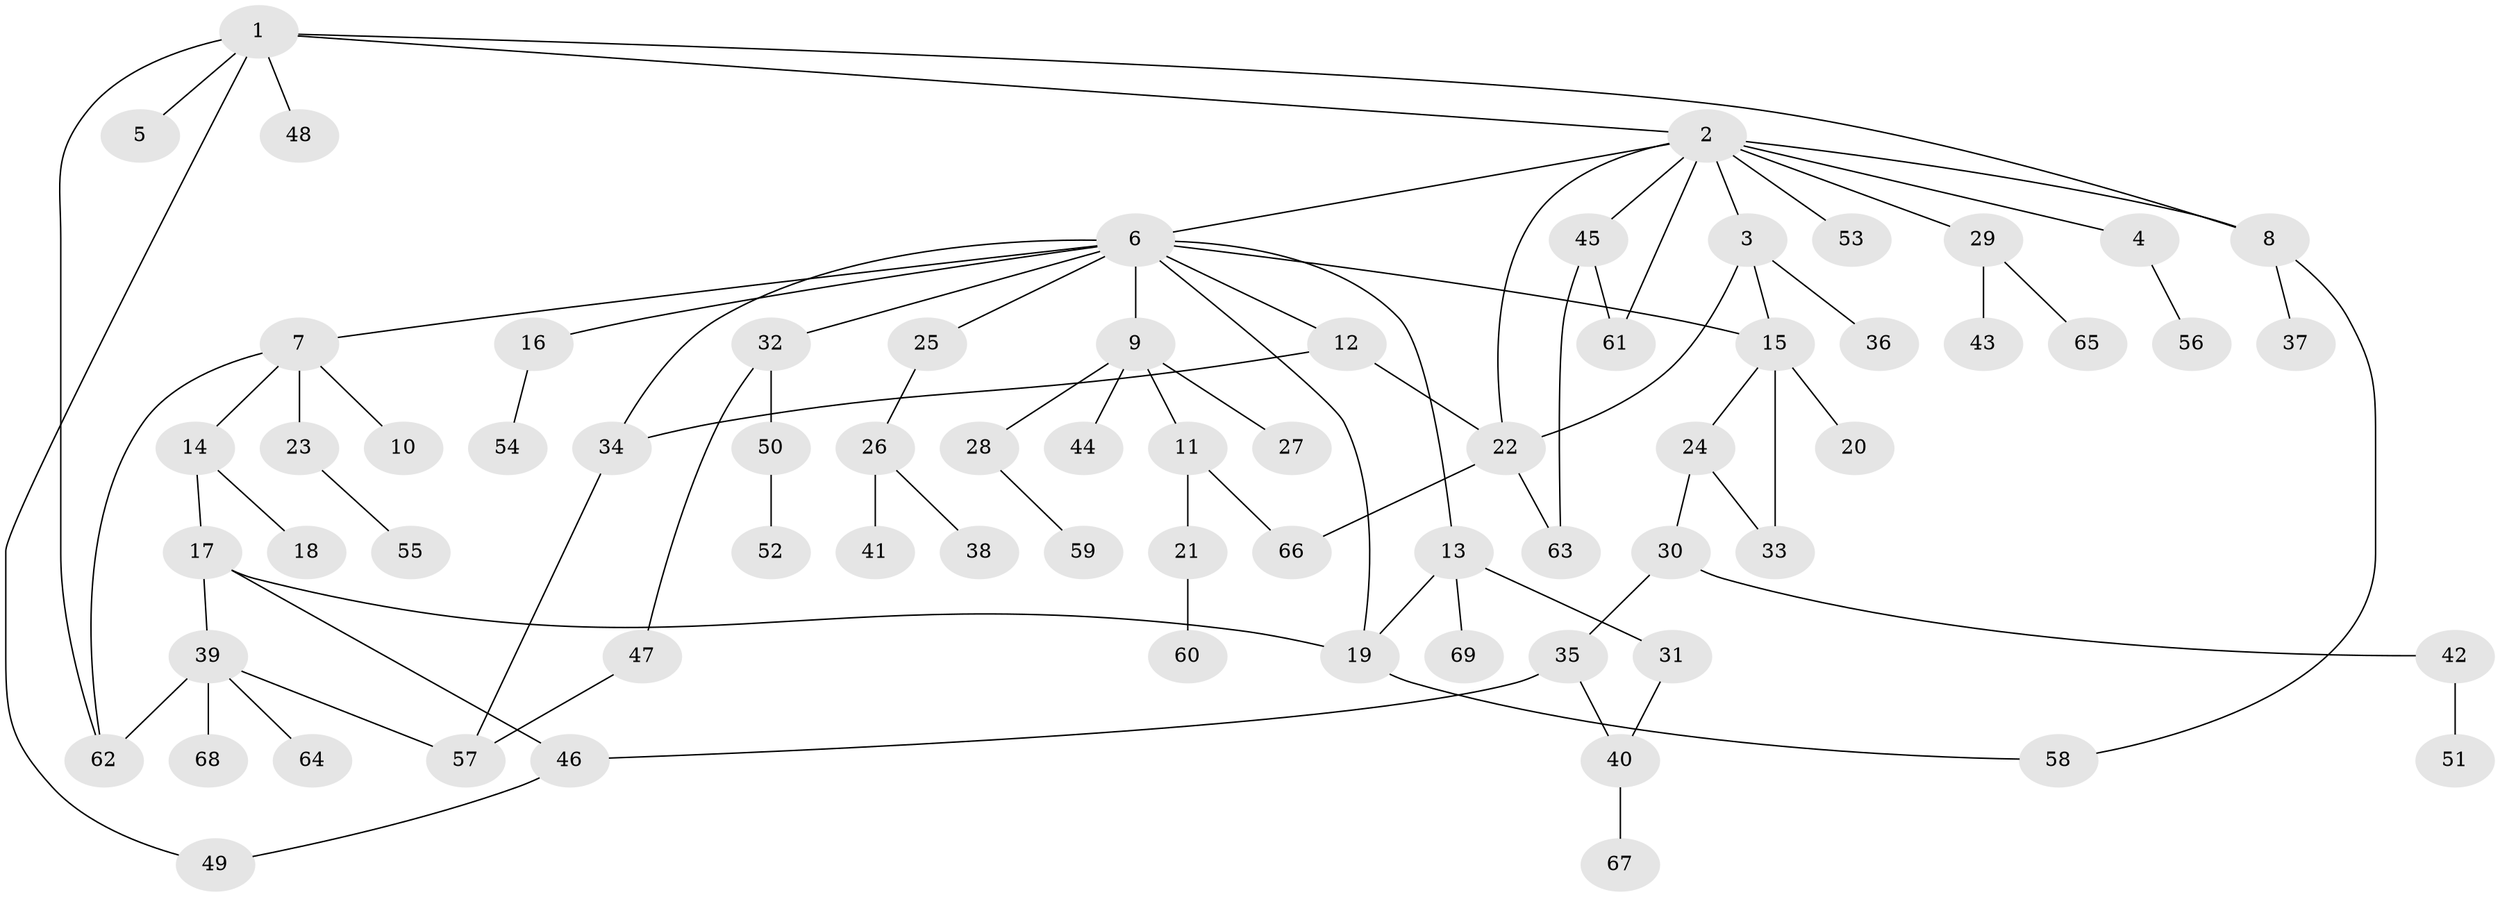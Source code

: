 // Generated by graph-tools (version 1.1) at 2025/13/03/09/25 04:13:38]
// undirected, 69 vertices, 87 edges
graph export_dot {
graph [start="1"]
  node [color=gray90,style=filled];
  1;
  2;
  3;
  4;
  5;
  6;
  7;
  8;
  9;
  10;
  11;
  12;
  13;
  14;
  15;
  16;
  17;
  18;
  19;
  20;
  21;
  22;
  23;
  24;
  25;
  26;
  27;
  28;
  29;
  30;
  31;
  32;
  33;
  34;
  35;
  36;
  37;
  38;
  39;
  40;
  41;
  42;
  43;
  44;
  45;
  46;
  47;
  48;
  49;
  50;
  51;
  52;
  53;
  54;
  55;
  56;
  57;
  58;
  59;
  60;
  61;
  62;
  63;
  64;
  65;
  66;
  67;
  68;
  69;
  1 -- 2;
  1 -- 5;
  1 -- 8;
  1 -- 48;
  1 -- 49;
  1 -- 62;
  2 -- 3;
  2 -- 4;
  2 -- 6;
  2 -- 29;
  2 -- 45;
  2 -- 53;
  2 -- 8;
  2 -- 22;
  2 -- 61;
  3 -- 15;
  3 -- 36;
  3 -- 22;
  4 -- 56;
  6 -- 7;
  6 -- 9;
  6 -- 12;
  6 -- 13;
  6 -- 16;
  6 -- 19;
  6 -- 25;
  6 -- 32;
  6 -- 34;
  6 -- 15;
  7 -- 10;
  7 -- 14;
  7 -- 23;
  7 -- 62;
  8 -- 37;
  8 -- 58;
  9 -- 11;
  9 -- 27;
  9 -- 28;
  9 -- 44;
  11 -- 21;
  11 -- 66;
  12 -- 22;
  12 -- 34;
  13 -- 31;
  13 -- 69;
  13 -- 19;
  14 -- 17;
  14 -- 18;
  15 -- 20;
  15 -- 24;
  15 -- 33;
  16 -- 54;
  17 -- 39;
  17 -- 46;
  17 -- 19;
  19 -- 58;
  21 -- 60;
  22 -- 66;
  22 -- 63;
  23 -- 55;
  24 -- 30;
  24 -- 33;
  25 -- 26;
  26 -- 38;
  26 -- 41;
  28 -- 59;
  29 -- 43;
  29 -- 65;
  30 -- 35;
  30 -- 42;
  31 -- 40;
  32 -- 47;
  32 -- 50;
  34 -- 57;
  35 -- 40;
  35 -- 46;
  39 -- 64;
  39 -- 68;
  39 -- 57;
  39 -- 62;
  40 -- 67;
  42 -- 51;
  45 -- 61;
  45 -- 63;
  46 -- 49;
  47 -- 57;
  50 -- 52;
}
